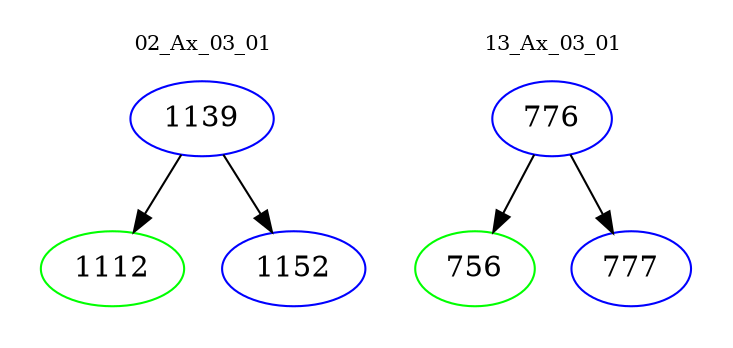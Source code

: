 digraph{
subgraph cluster_0 {
color = white
label = "02_Ax_03_01";
fontsize=10;
T0_1139 [label="1139", color="blue"]
T0_1139 -> T0_1112 [color="black"]
T0_1112 [label="1112", color="green"]
T0_1139 -> T0_1152 [color="black"]
T0_1152 [label="1152", color="blue"]
}
subgraph cluster_1 {
color = white
label = "13_Ax_03_01";
fontsize=10;
T1_776 [label="776", color="blue"]
T1_776 -> T1_756 [color="black"]
T1_756 [label="756", color="green"]
T1_776 -> T1_777 [color="black"]
T1_777 [label="777", color="blue"]
}
}
